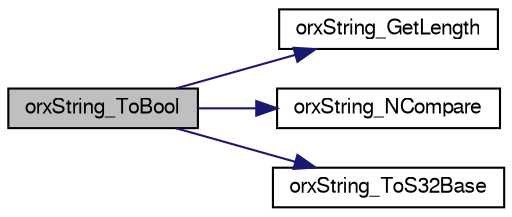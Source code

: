 digraph G
{
  bgcolor="transparent";
  edge [fontname="FreeSans",fontsize=10,labelfontname="FreeSans",labelfontsize=10];
  node [fontname="FreeSans",fontsize=10,shape=record];
  rankdir=LR;
  Node1 [label="orxString_ToBool",height=0.2,width=0.4,color="black", fillcolor="grey75", style="filled" fontcolor="black"];
  Node1 -> Node2 [color="midnightblue",fontsize=10,style="solid",fontname="FreeSans"];
  Node2 [label="orxString_GetLength",height=0.2,width=0.4,color="black",URL="$group__orx_string.html#ga67d6235d50480639616e8c51552e736"];
  Node1 -> Node3 [color="midnightblue",fontsize=10,style="solid",fontname="FreeSans"];
  Node3 [label="orxString_NCompare",height=0.2,width=0.4,color="black",URL="$group__orx_string.html#g1598022635b68c527f2b3197163d495e"];
  Node1 -> Node4 [color="midnightblue",fontsize=10,style="solid",fontname="FreeSans"];
  Node4 [label="orxString_ToS32Base",height=0.2,width=0.4,color="black",URL="$group__orx_string.html#gdf4c64841d36d1d5df1a23b8e6e59f40"];
}

